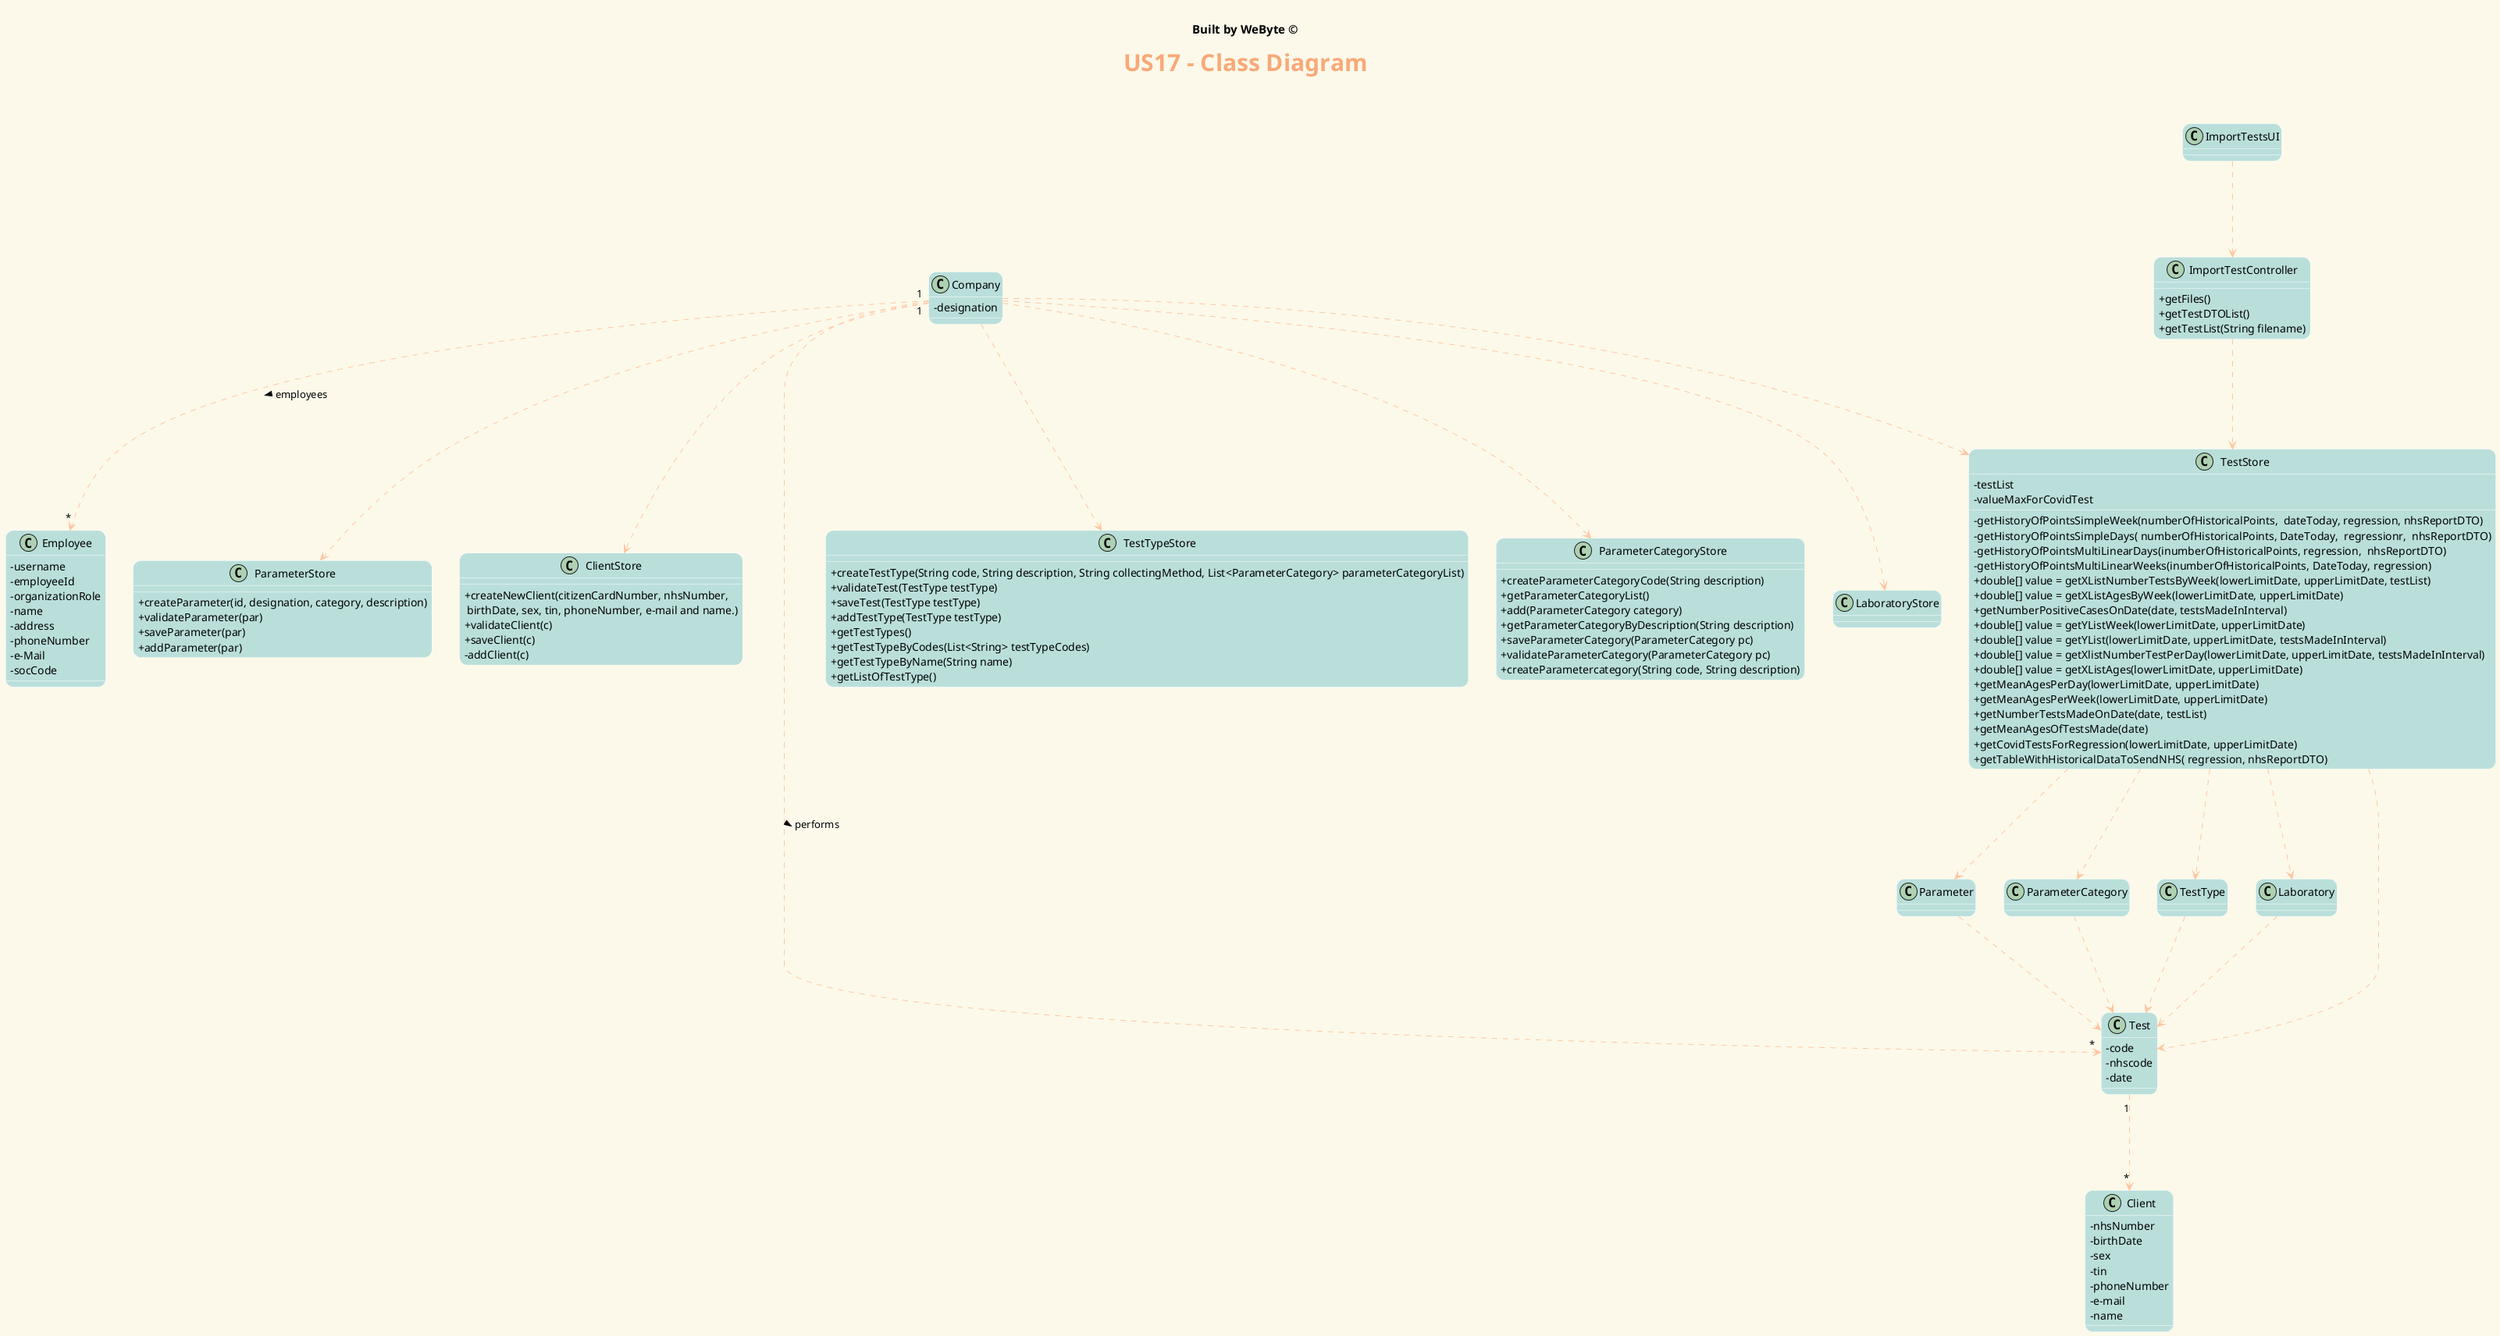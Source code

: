 @startuml
' ======= layout =========
skinparam backgroundColor #fcf9ea
skinparam titleBorderRoundCorner 15
skinparam titleFontSize 30
skinparam classAttributeIconSize 0
skinparam titleFontName Arial Black
skinparam titleFontColor #f8a978
skinparam roundcorner 20
skinparam stereotypeCBackgroundColor ffc5a1
skinparam class {

ArrowColor ffc5a1
BorderColor White
BackgroundColor badfdb
}


' ======= title =========
center header


<font color=Black size=15><b>Built by WeByte ©</font>
endheader
title <b>US17 - Class Diagram\n

' ======= classes =========
class TestStore{
-testList
-valueMaxForCovidTest
-getHistoryOfPointsSimpleWeek(numberOfHistoricalPoints,  dateToday, regression, nhsReportDTO)
-getHistoryOfPointsSimpleDays( numberOfHistoricalPoints, DateToday,  regressionr,  nhsReportDTO)
-getHistoryOfPointsMultiLinearDays(inumberOfHistoricalPoints, regression,  nhsReportDTO)
-getHistoryOfPointsMultiLinearWeeks(inumberOfHistoricalPoints, DateToday, regression)
+double[] value = getXListNumberTestsByWeek(lowerLimitDate, upperLimitDate, testList)
+double[] value = getXListAgesByWeek(lowerLimitDate, upperLimitDate)
+getNumberPositiveCasesOnDate(date, testsMadeInInterval)
+double[] value = getYListWeek(lowerLimitDate, upperLimitDate)
+double[] value = getYList(lowerLimitDate, upperLimitDate, testsMadeInInterval)
+double[] value = getXlistNumberTestPerDay(lowerLimitDate, upperLimitDate, testsMadeInInterval)
+double[] value = getXListAges(lowerLimitDate, upperLimitDate)
+getMeanAgesPerDay(lowerLimitDate, upperLimitDate)
+getMeanAgesPerWeek(lowerLimitDate, upperLimitDate)
+getNumberTestsMadeOnDate(date, testList)
+getMeanAgesOfTestsMade(date)
+getCovidTestsForRegression(lowerLimitDate, upperLimitDate)
+getTableWithHistoricalDataToSendNHS( regression, nhsReportDTO)
}
class Employee{
- username
- employeeId
- organizationRole
- name
- address
- phoneNumber
- e-Mail
- socCode
}
class Company{
- designation
}
class ImportTestsUI{
}
class ImportTestController{
+getFiles()
+getTestDTOList()
+getTestList(String filename)
}
class ParameterStore {
   +createParameter(id, designation, category, description)
   +validateParameter(par)
   +saveParameter(par)
   +addParameter(par)
}
class ClientStore{
 + createNewClient(citizenCardNumber, nhsNumber,\n birthDate, sex, tin, phoneNumber, e-mail and name.)
 + validateClient(c)
 + saveClient(c)
 - addClient(c)
}
class Test{
-code
-nhscode
-date
}
class TestTypeStore{
+createTestType(String code, String description, String collectingMethod, List<ParameterCategory> parameterCategoryList)
+validateTest(TestType testType)
+saveTest(TestType testType)
+addTestType(TestType testType)
+getTestTypes()
+getTestTypeByCodes(List<String> testTypeCodes)
+getTestTypeByName(String name)
+getListOfTestType()
}
class Client{
- nhsNumber
- birthDate
- sex
- tin
- phoneNumber
- e-mail
- name
}
class ParameterCategoryStore{
+ createParameterCategoryCode(String description)
+ getParameterCategoryList()
+ add(ParameterCategory category)
+ getParameterCategoryByDescription(String description)
+ saveParameterCategory(ParameterCategory pc)
+ validateParameterCategory(ParameterCategory pc)
+ createParametercategory(String code, String description)
}

Company "1" ..-> "*" Employee : employees >
Company "1" ..-> "*" Test : performs >
Test "1" ..-> "*" Client

ImportTestsUI ..-> ImportTestController
ImportTestController ..-> TestStore

Company ..-> TestStore
Company ..-> TestTypeStore
Company ..-> ParameterStore
Company ..-> ParameterCategoryStore
Company ..-> ClientStore
Company ..-> LaboratoryStore

TestStore ..-> Test
TestStore ..-> Parameter
TestStore ..-> ParameterCategory
TestStore ..-> TestType
TestStore ..-> Laboratory

ParameterCategory ..-> Test
Parameter ..-> Test
TestType ..-> Test
Laboratory ..-> Test

@enduml